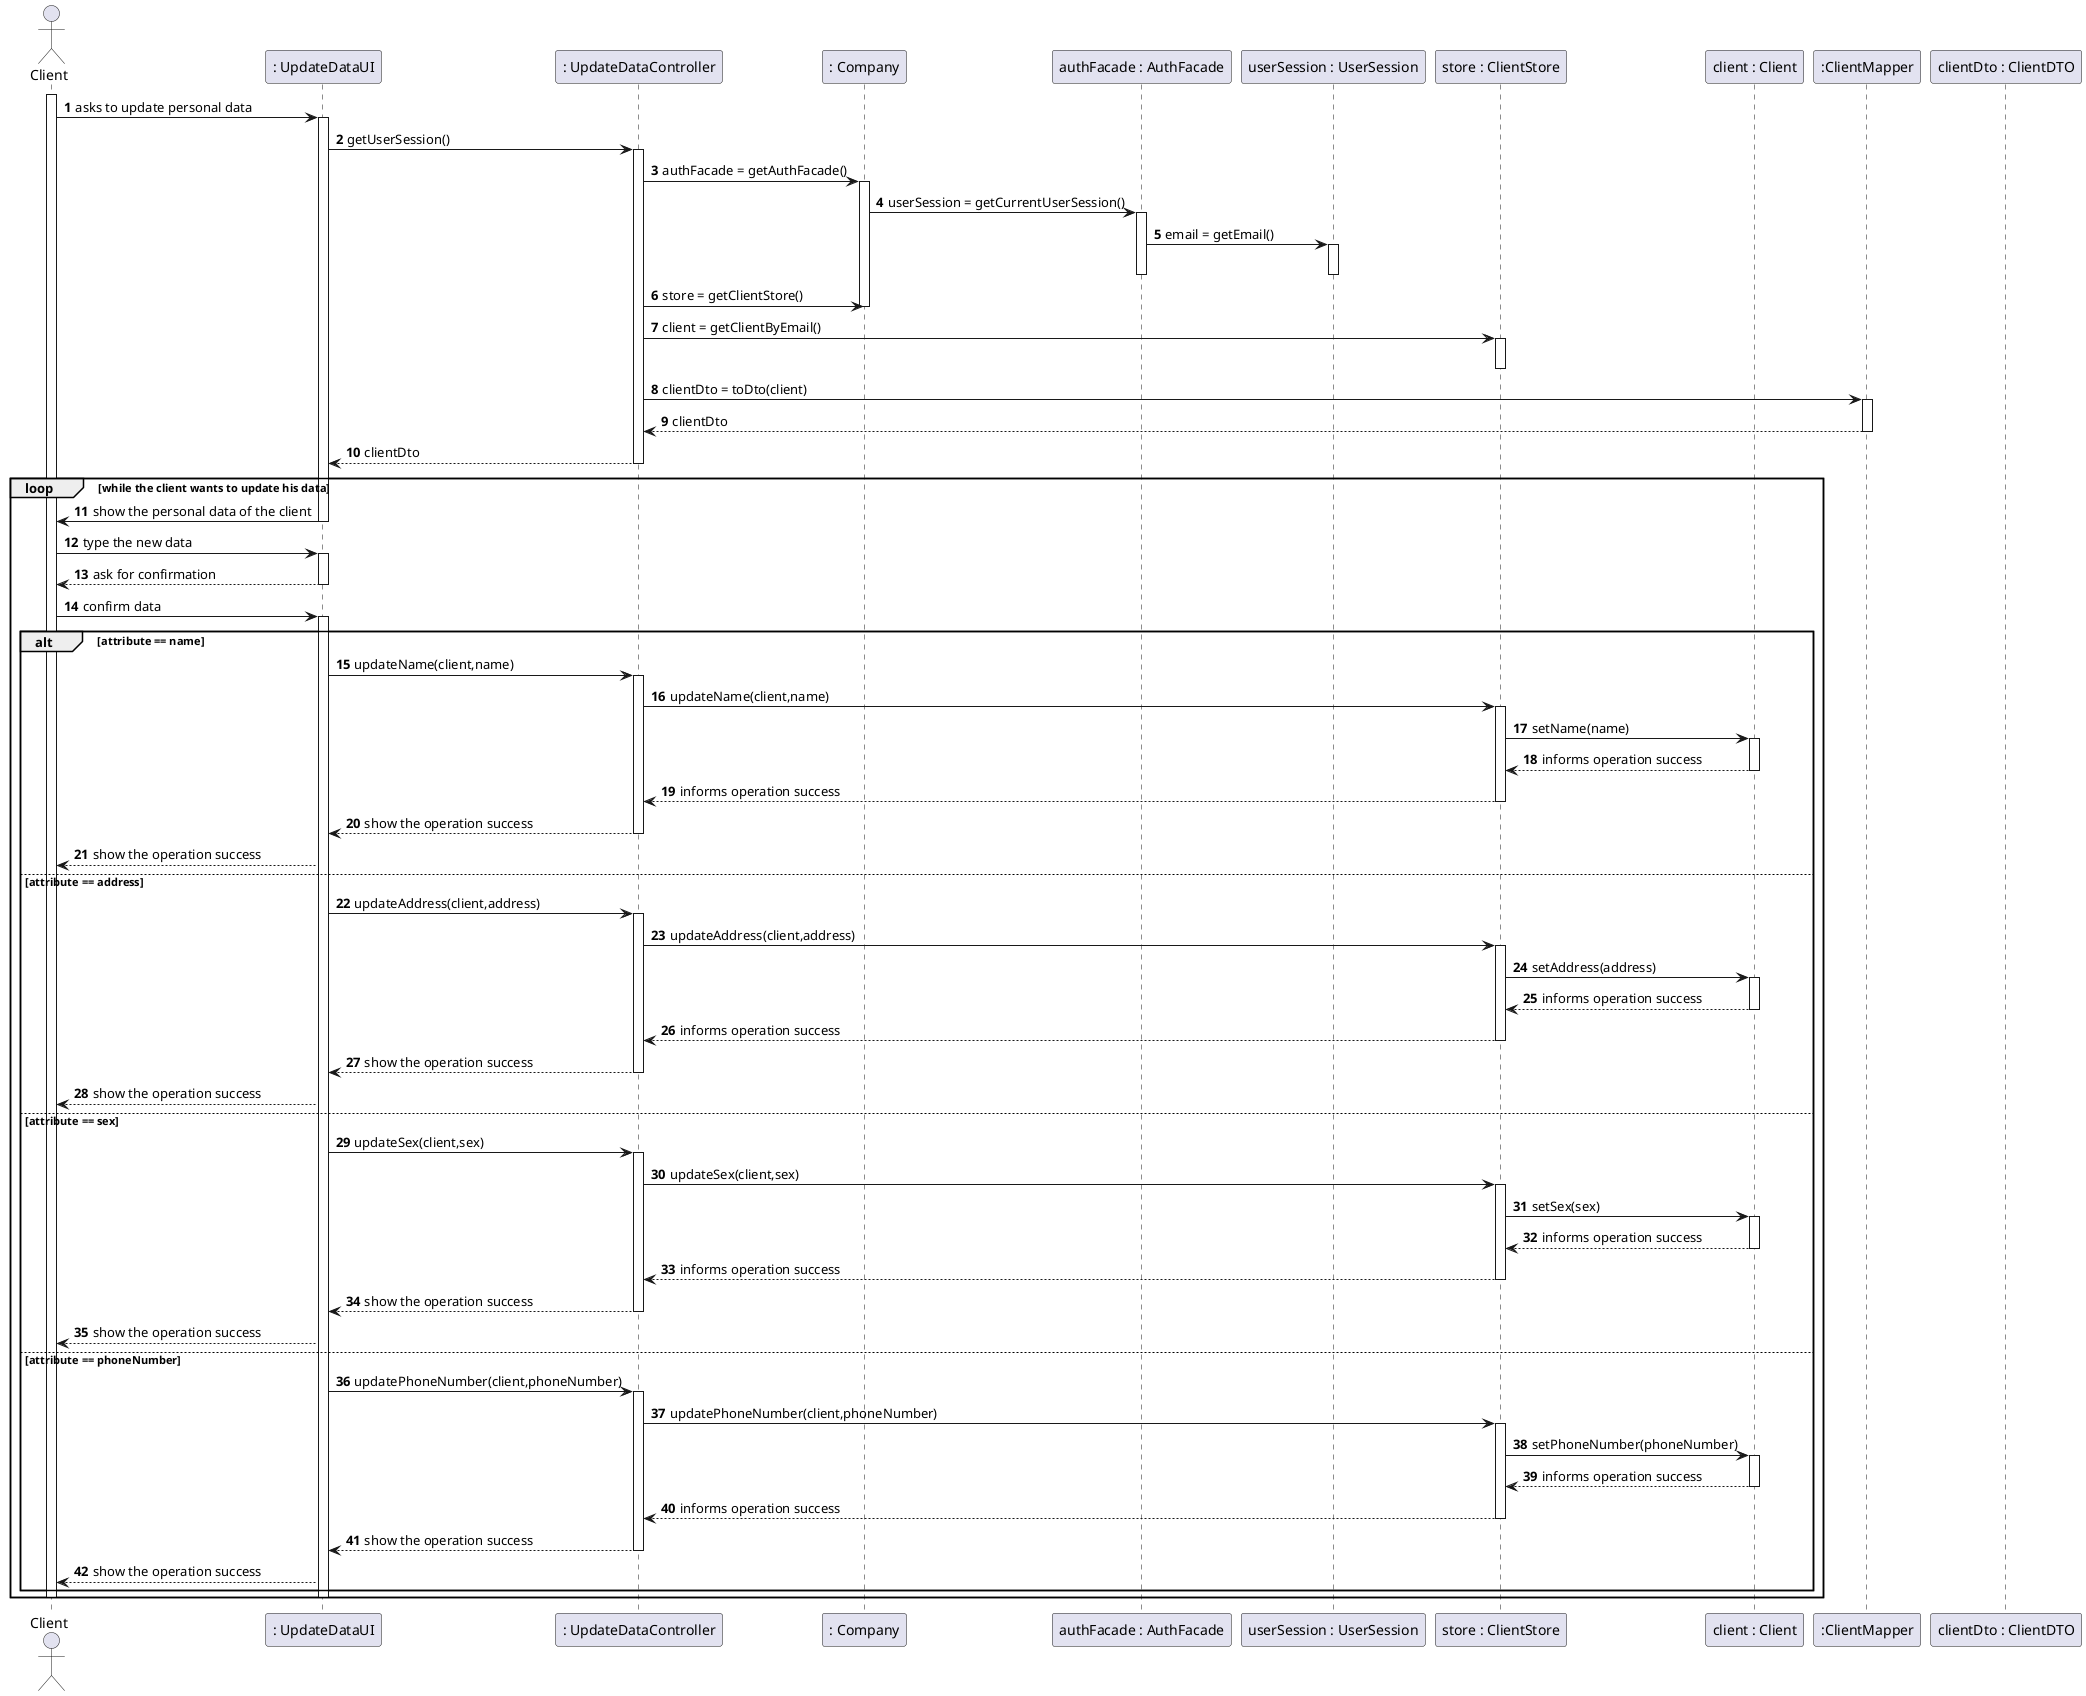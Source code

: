 @startuml
'https://plantuml.com/sequence-diagram

autonumber
actor "Client" as CL

participant ": UpdateDataUI" as UI
participant ": UpdateDataController" as CTRL
participant ": Company" as COMP
participant "authFacade : AuthFacade" as AUTH
participant "userSession : UserSession" as SESSION
participant "store : ClientStore" as STORE
participant "client : Client" as CLIENT
participant ":ClientMapper" as MAPPER
participant "clientDto : ClientDTO" as DTO
activate CL
CL -> UI : asks to update personal data
activate UI
UI -> CTRL : getUserSession()
activate CTRL
CTRL -> COMP : authFacade = getAuthFacade()
activate COMP
COMP->AUTH : userSession = getCurrentUserSession()
activate AUTH
AUTH-> SESSION : email = getEmail()
activate SESSION
deactivate SESSION
deactivate AUTH
CTRL->COMP : store = getClientStore()
deactivate COMP
CTRL->STORE : client = getClientByEmail()
activate STORE
deactivate STORE
CTRL-> MAPPER : clientDto = toDto(client)
activate MAPPER
MAPPER-->CTRL : clientDto
deactivate MAPPER
CTRL-->UI : clientDto
deactivate CTRL

loop while the client wants to update his data
UI -> CL : show the personal data of the client
deactivate UI
CL -> UI : type the new data
activate UI
UI -->CL : ask for confirmation
deactivate UI
CL->UI: confirm data
activate UI
alt attribute == name
UI-> CTRL : updateName(client,name)
activate CTRL
CTRL -> STORE : updateName(client,name)
activate STORE
STORE -> CLIENT : setName(name)
activate CLIENT
CLIENT --> STORE : informs operation success
deactivate CLIENT
STORE --> CTRL : informs operation success
deactivate STORE
CTRL --> UI : show the operation success
deactivate CTRL
UI-->CL : show the operation success
else attribute == address
UI-> CTRL : updateAddress(client,address)
activate CTRL
CTRL -> STORE : updateAddress(client,address)
activate STORE
STORE -> CLIENT : setAddress(address)
activate CLIENT
CLIENT --> STORE : informs operation success
deactivate CLIENT
STORE --> CTRL : informs operation success
deactivate STORE
CTRL --> UI : show the operation success
deactivate CTRL
UI-->CL : show the operation success
else attribute == sex
UI-> CTRL : updateSex(client,sex)
activate CTRL
CTRL -> STORE : updateSex(client,sex)
activate STORE
STORE -> CLIENT : setSex(sex)
activate CLIENT
CLIENT --> STORE : informs operation success
deactivate CLIENT
STORE --> CTRL : informs operation success
deactivate STORE
CTRL --> UI : show the operation success
deactivate CTRL
UI-->CL : show the operation success
else attribute == phoneNumber
UI-> CTRL : updatePhoneNumber(client,phoneNumber)
activate CTRL
CTRL -> STORE : updatePhoneNumber(client,phoneNumber)
activate STORE
STORE -> CLIENT : setPhoneNumber(phoneNumber)
activate CLIENT
CLIENT --> STORE : informs operation success
deactivate CLIENT
STORE --> CTRL : informs operation success
deactivate STORE
CTRL --> UI : show the operation success
deactivate CTRL
UI-->CL : show the operation success
end alt
deactivate UI
deactivate CL
end

@enduml